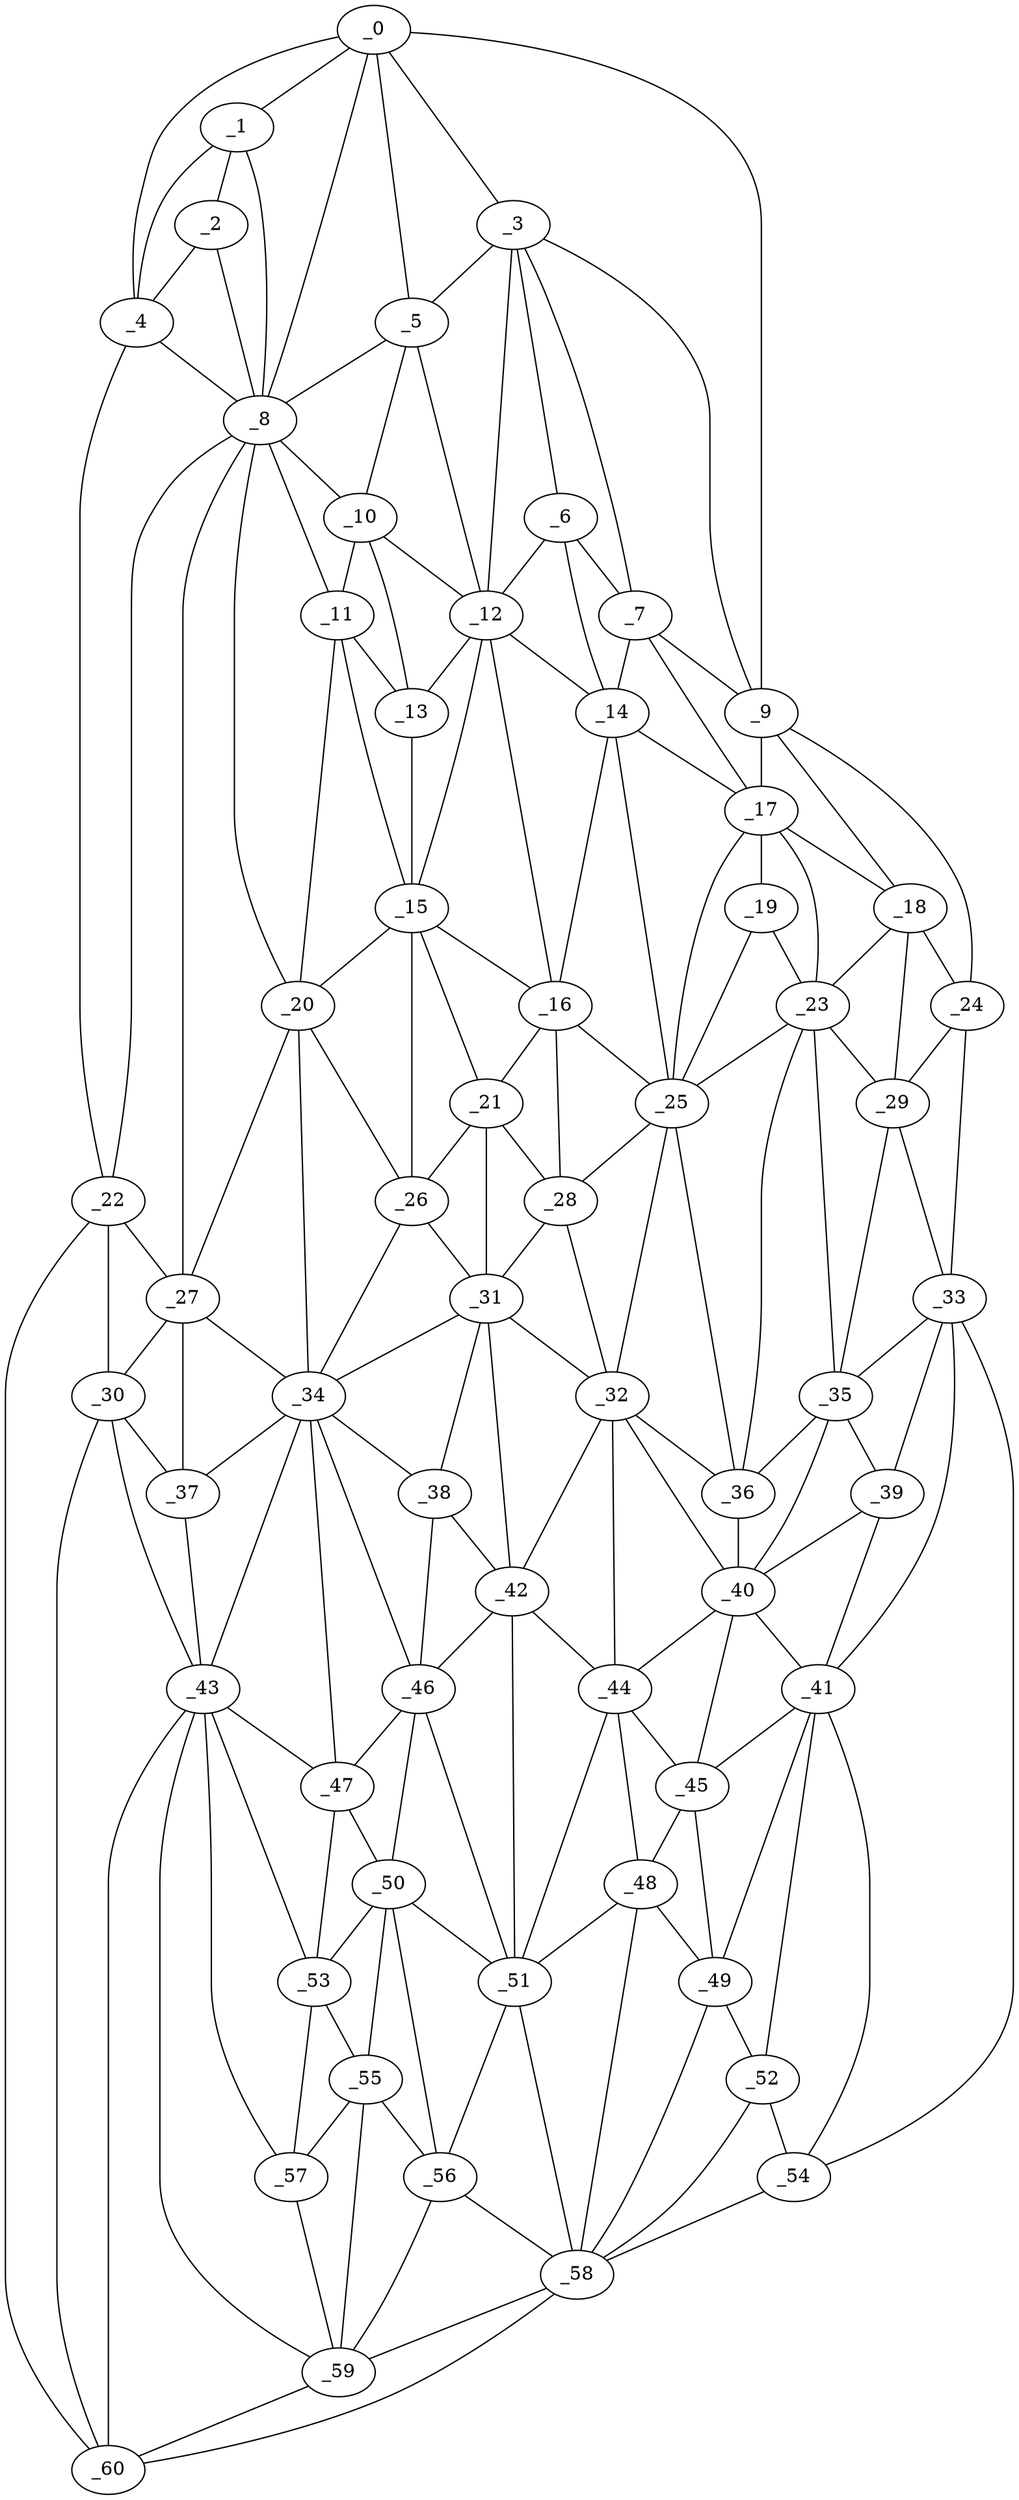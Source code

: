 graph "obj16__190.gxl" {
	_0	 [x=18,
		y=30];
	_1	 [x=27,
		y=28];
	_0 -- _1	 [valence=1];
	_3	 [x=36,
		y=78];
	_0 -- _3	 [valence=1];
	_4	 [x=37,
		y=16];
	_0 -- _4	 [valence=1];
	_5	 [x=42,
		y=71];
	_0 -- _5	 [valence=2];
	_8	 [x=45,
		y=36];
	_0 -- _8	 [valence=1];
	_9	 [x=45,
		y=106];
	_0 -- _9	 [valence=1];
	_2	 [x=36,
		y=26];
	_1 -- _2	 [valence=1];
	_1 -- _4	 [valence=2];
	_1 -- _8	 [valence=2];
	_2 -- _4	 [valence=2];
	_2 -- _8	 [valence=2];
	_3 -- _5	 [valence=2];
	_6	 [x=44,
		y=89];
	_3 -- _6	 [valence=2];
	_7	 [x=44,
		y=101];
	_3 -- _7	 [valence=1];
	_3 -- _9	 [valence=2];
	_12	 [x=52,
		y=78];
	_3 -- _12	 [valence=2];
	_4 -- _8	 [valence=2];
	_22	 [x=72,
		y=7];
	_4 -- _22	 [valence=1];
	_5 -- _8	 [valence=1];
	_10	 [x=47,
		y=66];
	_5 -- _10	 [valence=2];
	_5 -- _12	 [valence=2];
	_6 -- _7	 [valence=2];
	_6 -- _12	 [valence=2];
	_14	 [x=57,
		y=85];
	_6 -- _14	 [valence=2];
	_7 -- _9	 [valence=1];
	_7 -- _14	 [valence=1];
	_17	 [x=64,
		y=96];
	_7 -- _17	 [valence=2];
	_8 -- _10	 [valence=2];
	_11	 [x=52,
		y=57];
	_8 -- _11	 [valence=2];
	_20	 [x=71,
		y=53];
	_8 -- _20	 [valence=1];
	_8 -- _22	 [valence=1];
	_27	 [x=76,
		y=42];
	_8 -- _27	 [valence=2];
	_9 -- _17	 [valence=2];
	_18	 [x=65,
		y=110];
	_9 -- _18	 [valence=1];
	_24	 [x=73,
		y=119];
	_9 -- _24	 [valence=1];
	_10 -- _11	 [valence=2];
	_10 -- _12	 [valence=1];
	_13	 [x=54,
		y=65];
	_10 -- _13	 [valence=2];
	_11 -- _13	 [valence=1];
	_15	 [x=59,
		y=67];
	_11 -- _15	 [valence=2];
	_11 -- _20	 [valence=2];
	_12 -- _13	 [valence=1];
	_12 -- _14	 [valence=2];
	_12 -- _15	 [valence=2];
	_16	 [x=64,
		y=72];
	_12 -- _16	 [valence=2];
	_13 -- _15	 [valence=2];
	_14 -- _16	 [valence=2];
	_14 -- _17	 [valence=2];
	_25	 [x=74,
		y=89];
	_14 -- _25	 [valence=1];
	_15 -- _16	 [valence=2];
	_15 -- _20	 [valence=1];
	_21	 [x=71,
		y=71];
	_15 -- _21	 [valence=2];
	_26	 [x=75,
		y=60];
	_15 -- _26	 [valence=2];
	_16 -- _21	 [valence=1];
	_16 -- _25	 [valence=1];
	_28	 [x=77,
		y=78];
	_16 -- _28	 [valence=2];
	_17 -- _18	 [valence=2];
	_19	 [x=70,
		y=95];
	_17 -- _19	 [valence=1];
	_23	 [x=72,
		y=101];
	_17 -- _23	 [valence=2];
	_17 -- _25	 [valence=2];
	_18 -- _23	 [valence=1];
	_18 -- _24	 [valence=2];
	_29	 [x=77,
		y=109];
	_18 -- _29	 [valence=1];
	_19 -- _23	 [valence=2];
	_19 -- _25	 [valence=2];
	_20 -- _26	 [valence=2];
	_20 -- _27	 [valence=2];
	_34	 [x=85,
		y=59];
	_20 -- _34	 [valence=2];
	_21 -- _26	 [valence=2];
	_21 -- _28	 [valence=2];
	_31	 [x=80,
		y=70];
	_21 -- _31	 [valence=2];
	_22 -- _27	 [valence=2];
	_30	 [x=79,
		y=11];
	_22 -- _30	 [valence=2];
	_60	 [x=125,
		y=21];
	_22 -- _60	 [valence=1];
	_23 -- _25	 [valence=1];
	_23 -- _29	 [valence=2];
	_35	 [x=86,
		y=108];
	_23 -- _35	 [valence=1];
	_36	 [x=87,
		y=94];
	_23 -- _36	 [valence=2];
	_24 -- _29	 [valence=2];
	_33	 [x=83,
		y=120];
	_24 -- _33	 [valence=1];
	_25 -- _28	 [valence=2];
	_32	 [x=83,
		y=84];
	_25 -- _32	 [valence=1];
	_25 -- _36	 [valence=2];
	_26 -- _31	 [valence=2];
	_26 -- _34	 [valence=1];
	_27 -- _30	 [valence=2];
	_27 -- _34	 [valence=1];
	_37	 [x=88,
		y=41];
	_27 -- _37	 [valence=1];
	_28 -- _31	 [valence=1];
	_28 -- _32	 [valence=2];
	_29 -- _33	 [valence=2];
	_29 -- _35	 [valence=2];
	_30 -- _37	 [valence=2];
	_43	 [x=102,
		y=42];
	_30 -- _43	 [valence=2];
	_30 -- _60	 [valence=1];
	_31 -- _32	 [valence=1];
	_31 -- _34	 [valence=2];
	_38	 [x=91,
		y=64];
	_31 -- _38	 [valence=1];
	_42	 [x=99,
		y=70];
	_31 -- _42	 [valence=2];
	_32 -- _36	 [valence=1];
	_40	 [x=94,
		y=96];
	_32 -- _40	 [valence=2];
	_32 -- _42	 [valence=2];
	_44	 [x=102,
		y=91];
	_32 -- _44	 [valence=2];
	_33 -- _35	 [valence=1];
	_39	 [x=92,
		y=110];
	_33 -- _39	 [valence=2];
	_41	 [x=98,
		y=108];
	_33 -- _41	 [valence=1];
	_54	 [x=116,
		y=114];
	_33 -- _54	 [valence=1];
	_34 -- _37	 [valence=2];
	_34 -- _38	 [valence=2];
	_34 -- _43	 [valence=2];
	_46	 [x=105,
		y=60];
	_34 -- _46	 [valence=2];
	_47	 [x=107,
		y=49];
	_34 -- _47	 [valence=1];
	_35 -- _36	 [valence=2];
	_35 -- _39	 [valence=2];
	_35 -- _40	 [valence=2];
	_36 -- _40	 [valence=2];
	_37 -- _43	 [valence=1];
	_38 -- _42	 [valence=2];
	_38 -- _46	 [valence=1];
	_39 -- _40	 [valence=2];
	_39 -- _41	 [valence=2];
	_40 -- _41	 [valence=1];
	_40 -- _44	 [valence=2];
	_45	 [x=103,
		y=98];
	_40 -- _45	 [valence=2];
	_41 -- _45	 [valence=2];
	_49	 [x=109,
		y=102];
	_41 -- _49	 [valence=1];
	_52	 [x=113,
		y=107];
	_41 -- _52	 [valence=2];
	_41 -- _54	 [valence=2];
	_42 -- _44	 [valence=1];
	_42 -- _46	 [valence=1];
	_51	 [x=113,
		y=74];
	_42 -- _51	 [valence=2];
	_43 -- _47	 [valence=2];
	_53	 [x=114,
		y=45];
	_43 -- _53	 [valence=1];
	_57	 [x=120,
		y=39];
	_43 -- _57	 [valence=2];
	_59	 [x=124,
		y=27];
	_43 -- _59	 [valence=1];
	_43 -- _60	 [valence=1];
	_44 -- _45	 [valence=2];
	_48	 [x=109,
		y=91];
	_44 -- _48	 [valence=2];
	_44 -- _51	 [valence=1];
	_45 -- _48	 [valence=2];
	_45 -- _49	 [valence=1];
	_46 -- _47	 [valence=2];
	_50	 [x=112,
		y=58];
	_46 -- _50	 [valence=2];
	_46 -- _51	 [valence=2];
	_47 -- _50	 [valence=2];
	_47 -- _53	 [valence=2];
	_48 -- _49	 [valence=2];
	_48 -- _51	 [valence=2];
	_58	 [x=120,
		y=98];
	_48 -- _58	 [valence=1];
	_49 -- _52	 [valence=2];
	_49 -- _58	 [valence=1];
	_50 -- _51	 [valence=1];
	_50 -- _53	 [valence=2];
	_55	 [x=118,
		y=58];
	_50 -- _55	 [valence=1];
	_56	 [x=118,
		y=71];
	_50 -- _56	 [valence=2];
	_51 -- _56	 [valence=1];
	_51 -- _58	 [valence=2];
	_52 -- _54	 [valence=2];
	_52 -- _58	 [valence=2];
	_53 -- _55	 [valence=2];
	_53 -- _57	 [valence=2];
	_54 -- _58	 [valence=1];
	_55 -- _56	 [valence=1];
	_55 -- _57	 [valence=2];
	_55 -- _59	 [valence=1];
	_56 -- _58	 [valence=1];
	_56 -- _59	 [valence=2];
	_57 -- _59	 [valence=2];
	_58 -- _59	 [valence=2];
	_58 -- _60	 [valence=1];
	_59 -- _60	 [valence=2];
}
